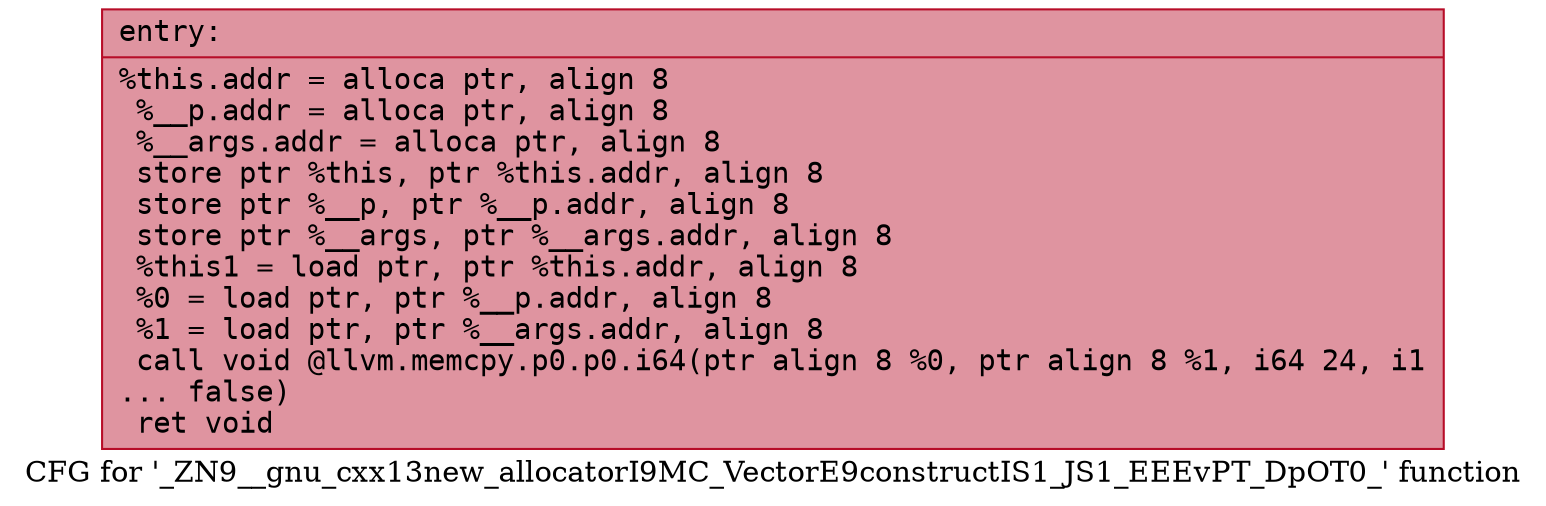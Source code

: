 digraph "CFG for '_ZN9__gnu_cxx13new_allocatorI9MC_VectorE9constructIS1_JS1_EEEvPT_DpOT0_' function" {
	label="CFG for '_ZN9__gnu_cxx13new_allocatorI9MC_VectorE9constructIS1_JS1_EEEvPT_DpOT0_' function";

	Node0x55dab48099b0 [shape=record,color="#b70d28ff", style=filled, fillcolor="#b70d2870" fontname="Courier",label="{entry:\l|  %this.addr = alloca ptr, align 8\l  %__p.addr = alloca ptr, align 8\l  %__args.addr = alloca ptr, align 8\l  store ptr %this, ptr %this.addr, align 8\l  store ptr %__p, ptr %__p.addr, align 8\l  store ptr %__args, ptr %__args.addr, align 8\l  %this1 = load ptr, ptr %this.addr, align 8\l  %0 = load ptr, ptr %__p.addr, align 8\l  %1 = load ptr, ptr %__args.addr, align 8\l  call void @llvm.memcpy.p0.p0.i64(ptr align 8 %0, ptr align 8 %1, i64 24, i1\l... false)\l  ret void\l}"];
}
